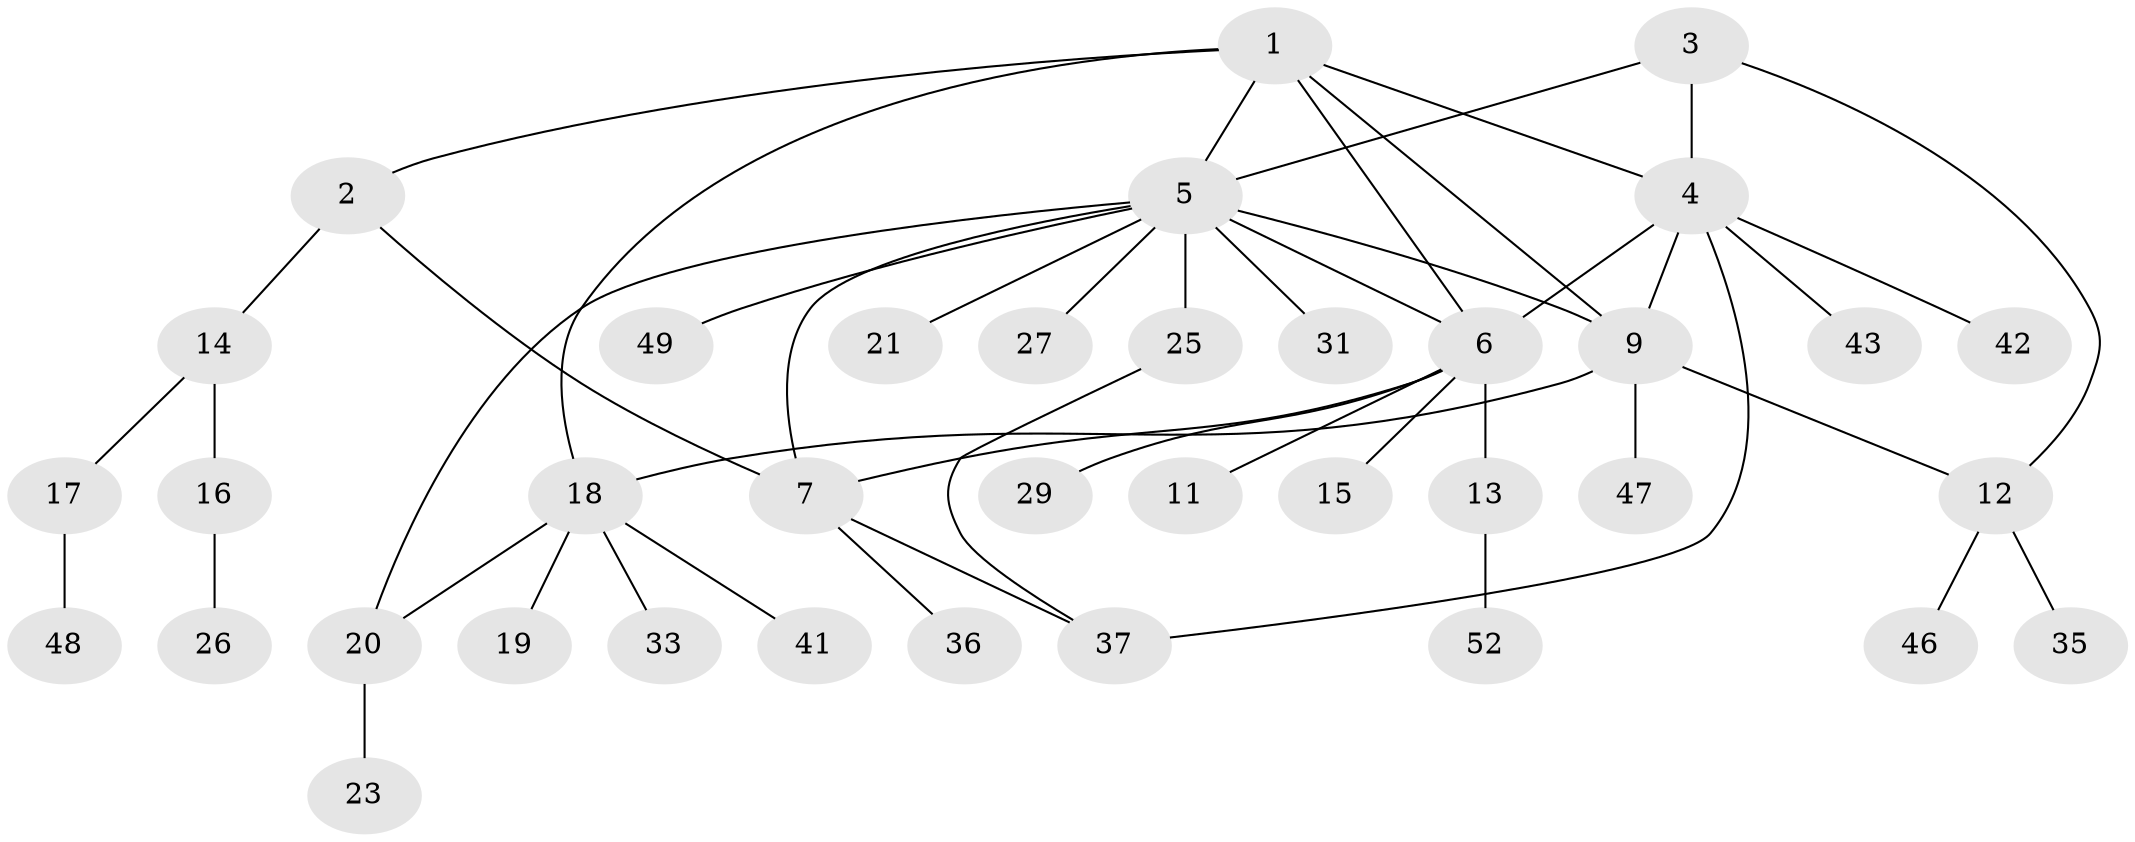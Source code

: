 // Generated by graph-tools (version 1.1) at 2025/52/02/27/25 19:52:17]
// undirected, 37 vertices, 48 edges
graph export_dot {
graph [start="1"]
  node [color=gray90,style=filled];
  1 [super="+34"];
  2 [super="+24"];
  3;
  4 [super="+39"];
  5 [super="+10"];
  6 [super="+8"];
  7 [super="+28"];
  9 [super="+22"];
  11;
  12 [super="+50"];
  13;
  14 [super="+44"];
  15;
  16;
  17;
  18 [super="+30"];
  19;
  20 [super="+32"];
  21;
  23;
  25;
  26 [super="+38"];
  27;
  29 [super="+51"];
  31 [super="+40"];
  33;
  35;
  36;
  37 [super="+45"];
  41;
  42;
  43;
  46;
  47;
  48;
  49;
  52;
  1 -- 2;
  1 -- 4;
  1 -- 6;
  1 -- 18;
  1 -- 5;
  1 -- 9;
  2 -- 7;
  2 -- 14;
  3 -- 4;
  3 -- 5;
  3 -- 12;
  4 -- 9;
  4 -- 42;
  4 -- 43;
  4 -- 37;
  4 -- 6;
  5 -- 6;
  5 -- 20;
  5 -- 21;
  5 -- 25;
  5 -- 27;
  5 -- 31;
  5 -- 49;
  5 -- 9;
  5 -- 7;
  6 -- 11;
  6 -- 13;
  6 -- 7;
  6 -- 29;
  6 -- 15;
  7 -- 36;
  7 -- 37;
  9 -- 18;
  9 -- 47;
  9 -- 12;
  12 -- 35;
  12 -- 46;
  13 -- 52;
  14 -- 16;
  14 -- 17;
  16 -- 26;
  17 -- 48;
  18 -- 19;
  18 -- 20;
  18 -- 33;
  18 -- 41;
  20 -- 23;
  25 -- 37;
}
